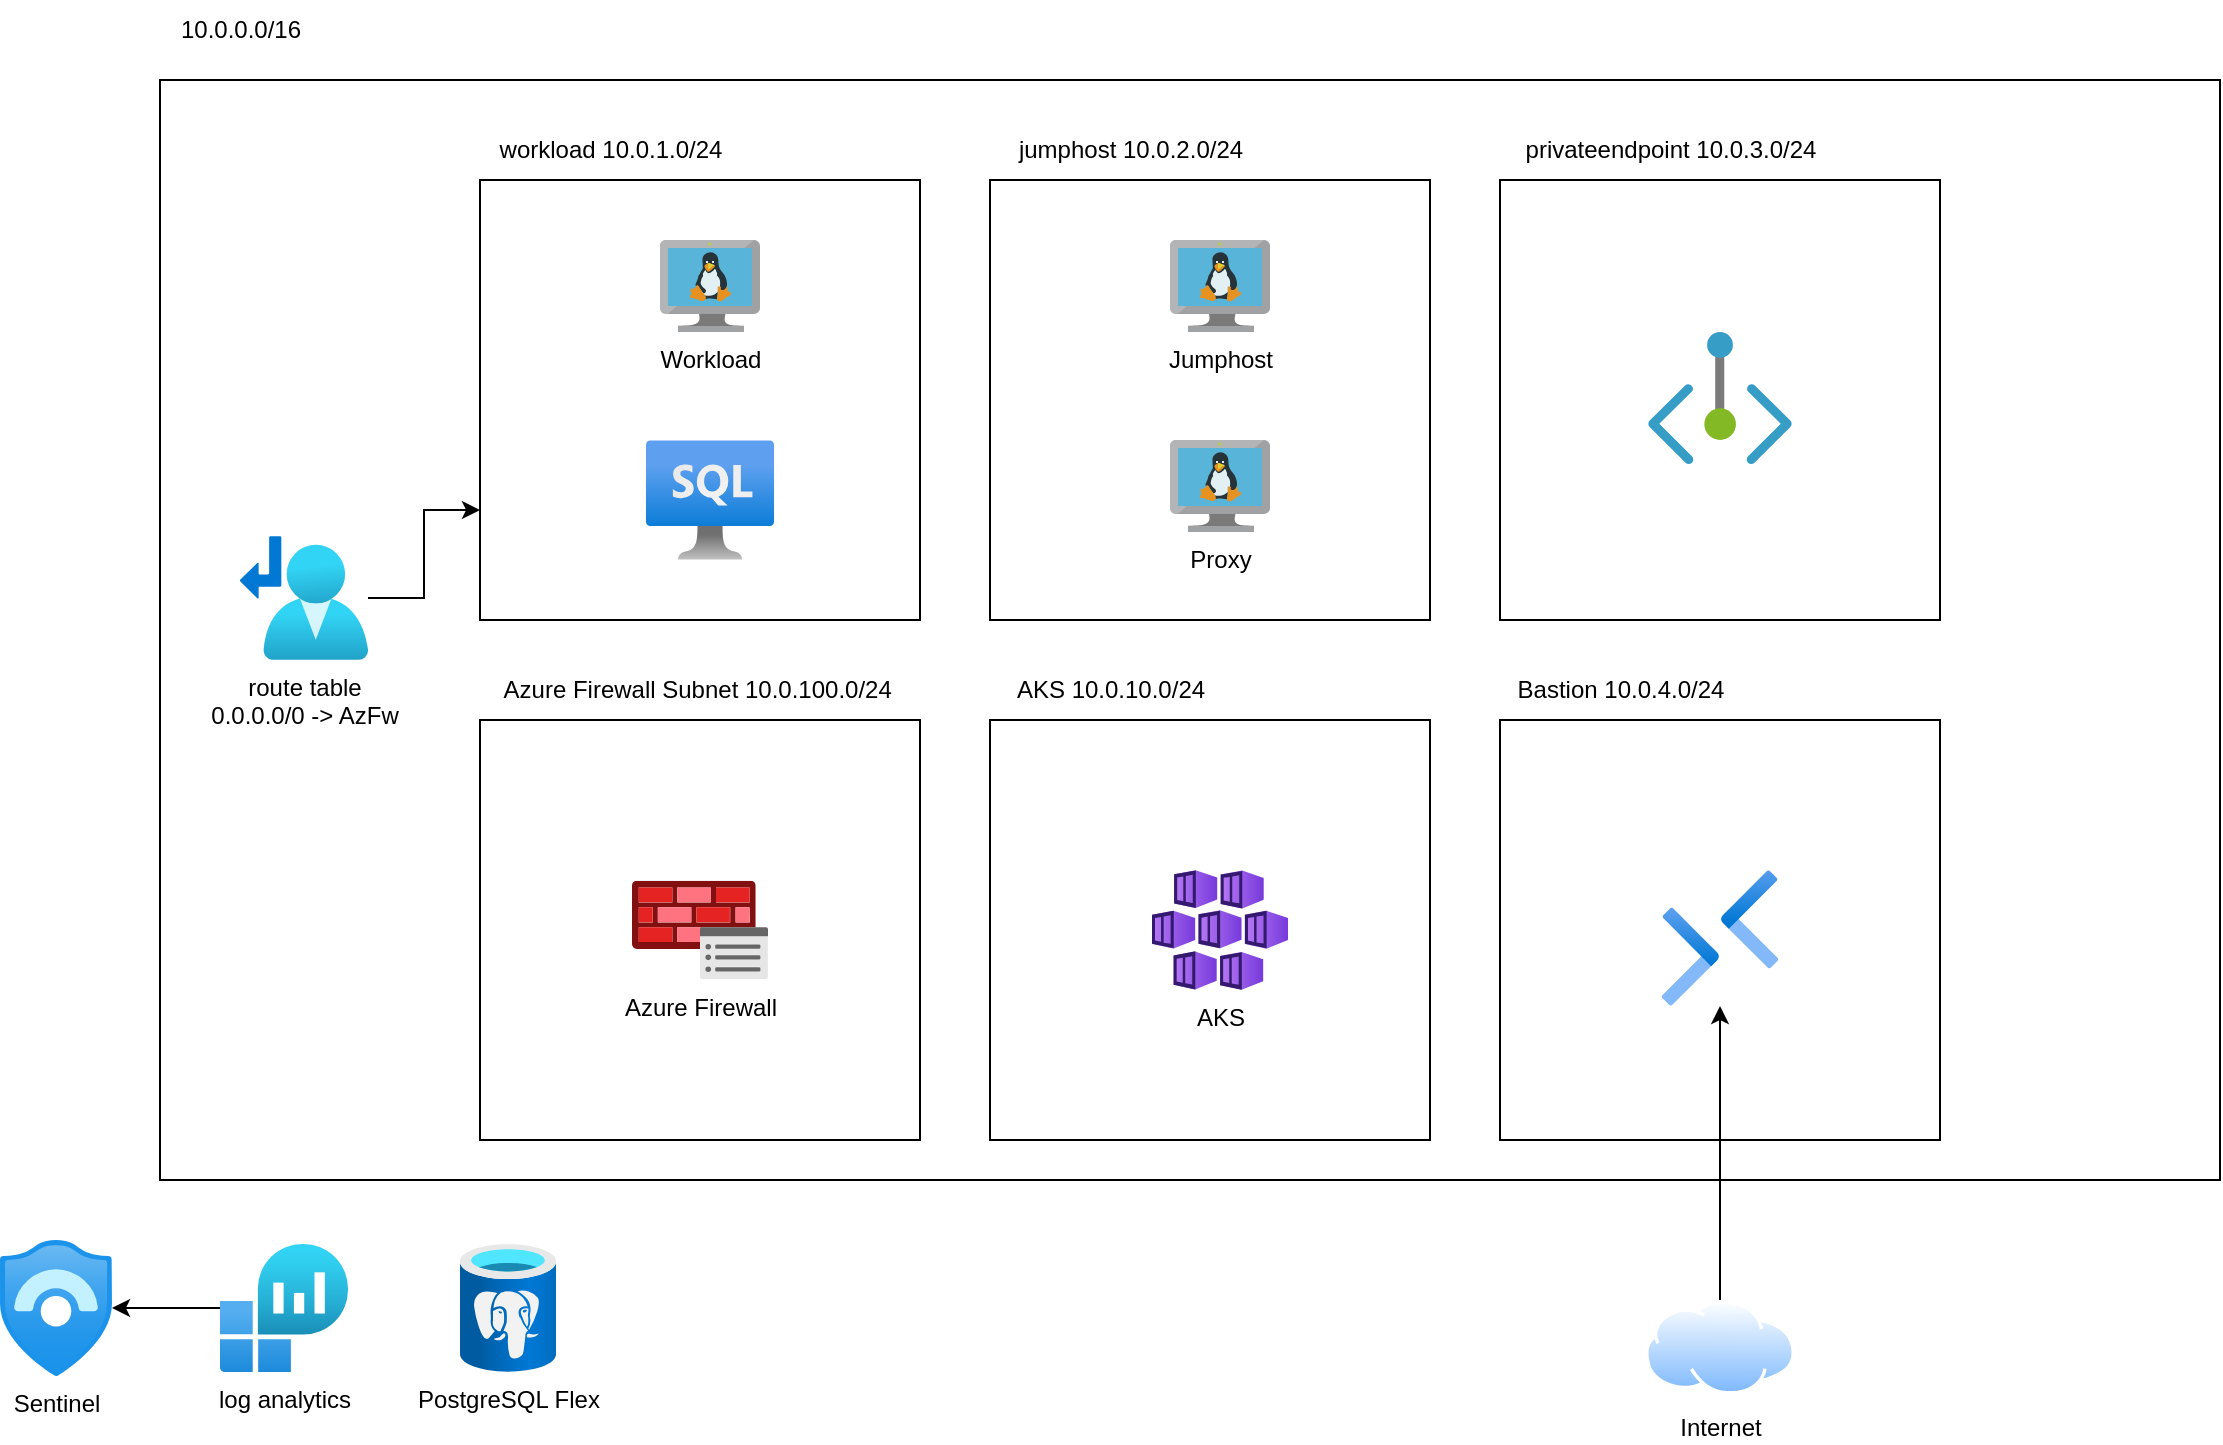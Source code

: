 <mxfile version="26.0.9">
  <diagram name="Page-1" id="2CaHUNN9MHWzc7x0fVJu">
    <mxGraphModel dx="2339" dy="819" grid="1" gridSize="10" guides="1" tooltips="1" connect="1" arrows="1" fold="1" page="1" pageScale="1" pageWidth="850" pageHeight="1100" math="0" shadow="0">
      <root>
        <mxCell id="0" />
        <mxCell id="1" parent="0" />
        <mxCell id="DaKFa5Kbx9uWsQDAohir-1" value="" style="rounded=0;whiteSpace=wrap;html=1;" parent="1" vertex="1">
          <mxGeometry x="10" y="230" width="1030" height="550" as="geometry" />
        </mxCell>
        <mxCell id="DaKFa5Kbx9uWsQDAohir-2" value="10.0.0.0/16" style="text;html=1;align=center;verticalAlign=middle;resizable=0;points=[];autosize=1;strokeColor=none;fillColor=none;" parent="1" vertex="1">
          <mxGeometry x="10" y="190" width="80" height="30" as="geometry" />
        </mxCell>
        <mxCell id="DaKFa5Kbx9uWsQDAohir-3" value="" style="rounded=0;whiteSpace=wrap;html=1;" parent="1" vertex="1">
          <mxGeometry x="170" y="280" width="220" height="220" as="geometry" />
        </mxCell>
        <mxCell id="DaKFa5Kbx9uWsQDAohir-4" value="workload 10.0.1.0/24" style="text;html=1;align=center;verticalAlign=middle;resizable=0;points=[];autosize=1;strokeColor=none;fillColor=none;" parent="1" vertex="1">
          <mxGeometry x="170" y="250" width="130" height="30" as="geometry" />
        </mxCell>
        <mxCell id="DaKFa5Kbx9uWsQDAohir-5" value="jumphost 10.0.2.0/24" style="text;html=1;align=center;verticalAlign=middle;resizable=0;points=[];autosize=1;strokeColor=none;fillColor=none;" parent="1" vertex="1">
          <mxGeometry x="425" y="250" width="140" height="30" as="geometry" />
        </mxCell>
        <mxCell id="DaKFa5Kbx9uWsQDAohir-6" value="" style="rounded=0;whiteSpace=wrap;html=1;" parent="1" vertex="1">
          <mxGeometry x="425" y="280" width="220" height="220" as="geometry" />
        </mxCell>
        <mxCell id="DaKFa5Kbx9uWsQDAohir-7" value="" style="rounded=0;whiteSpace=wrap;html=1;" parent="1" vertex="1">
          <mxGeometry x="170" y="550" width="220" height="210" as="geometry" />
        </mxCell>
        <mxCell id="DaKFa5Kbx9uWsQDAohir-8" value="Azure Firewall Subnet 10.0.100.0/24&amp;nbsp;" style="text;html=1;align=center;verticalAlign=middle;resizable=0;points=[];autosize=1;strokeColor=none;fillColor=none;" parent="1" vertex="1">
          <mxGeometry x="170" y="520" width="220" height="30" as="geometry" />
        </mxCell>
        <mxCell id="DaKFa5Kbx9uWsQDAohir-9" value="Azure Firewall" style="image;aspect=fixed;html=1;points=[];align=center;fontSize=12;image=img/lib/azure2/networking/Azure_Firewall_Policy.svg;" parent="1" vertex="1">
          <mxGeometry x="246" y="630.34" width="68" height="49.32" as="geometry" />
        </mxCell>
        <mxCell id="rgLwlHopBtlB1MzYajcf-1" style="edgeStyle=orthogonalEdgeStyle;rounded=0;orthogonalLoop=1;jettySize=auto;html=1;entryX=0;entryY=0.75;entryDx=0;entryDy=0;" parent="1" source="DaKFa5Kbx9uWsQDAohir-10" target="DaKFa5Kbx9uWsQDAohir-3" edge="1">
          <mxGeometry relative="1" as="geometry" />
        </mxCell>
        <mxCell id="DaKFa5Kbx9uWsQDAohir-10" value="route table&lt;div&gt;0.0.0.0/0 -&amp;gt; AzFw&lt;/div&gt;" style="image;aspect=fixed;html=1;points=[];align=center;fontSize=12;image=img/lib/azure2/networking/Route_Tables.svg;" parent="1" vertex="1">
          <mxGeometry x="50" y="458" width="64" height="62" as="geometry" />
        </mxCell>
        <mxCell id="ox5uj028hgT8SvkNc605-3" style="edgeStyle=orthogonalEdgeStyle;rounded=0;orthogonalLoop=1;jettySize=auto;html=1;" edge="1" parent="1" source="DaKFa5Kbx9uWsQDAohir-11" target="ox5uj028hgT8SvkNc605-2">
          <mxGeometry relative="1" as="geometry" />
        </mxCell>
        <mxCell id="DaKFa5Kbx9uWsQDAohir-11" value="log analytics" style="image;aspect=fixed;html=1;points=[];align=center;fontSize=12;image=img/lib/azure2/analytics/Log_Analytics_Workspaces.svg;" parent="1" vertex="1">
          <mxGeometry x="40" y="812" width="64" height="64" as="geometry" />
        </mxCell>
        <mxCell id="DaKFa5Kbx9uWsQDAohir-12" value="PostgreSQL Flex" style="image;aspect=fixed;html=1;points=[];align=center;fontSize=12;image=img/lib/azure2/databases/Azure_Database_PostgreSQL_Server.svg;" parent="1" vertex="1">
          <mxGeometry x="160" y="812" width="48" height="64" as="geometry" />
        </mxCell>
        <mxCell id="DaKFa5Kbx9uWsQDAohir-13" value="Workload" style="image;sketch=0;aspect=fixed;html=1;points=[];align=center;fontSize=12;image=img/lib/mscae/VM_Linux.svg;" parent="1" vertex="1">
          <mxGeometry x="260" y="310" width="50" height="46" as="geometry" />
        </mxCell>
        <mxCell id="DaKFa5Kbx9uWsQDAohir-14" value="Jumphost" style="image;sketch=0;aspect=fixed;html=1;points=[];align=center;fontSize=12;image=img/lib/mscae/VM_Linux.svg;" parent="1" vertex="1">
          <mxGeometry x="515" y="310" width="50" height="46" as="geometry" />
        </mxCell>
        <mxCell id="DaKFa5Kbx9uWsQDAohir-15" value="Proxy" style="image;sketch=0;aspect=fixed;html=1;points=[];align=center;fontSize=12;image=img/lib/mscae/VM_Linux.svg;" parent="1" vertex="1">
          <mxGeometry x="515" y="410" width="50" height="46" as="geometry" />
        </mxCell>
        <mxCell id="gS0KEHWhO_-ok8fZvNKi-1" value="AKS 10.0.10.0/24" style="text;html=1;align=center;verticalAlign=middle;resizable=0;points=[];autosize=1;strokeColor=none;fillColor=none;" parent="1" vertex="1">
          <mxGeometry x="425" y="520" width="120" height="30" as="geometry" />
        </mxCell>
        <mxCell id="gS0KEHWhO_-ok8fZvNKi-2" value="" style="rounded=0;whiteSpace=wrap;html=1;" parent="1" vertex="1">
          <mxGeometry x="425" y="550" width="220" height="210" as="geometry" />
        </mxCell>
        <mxCell id="gS0KEHWhO_-ok8fZvNKi-3" value="AKS" style="image;aspect=fixed;html=1;points=[];align=center;fontSize=12;image=img/lib/azure2/containers/Kubernetes_Services.svg;" parent="1" vertex="1">
          <mxGeometry x="506" y="625" width="68" height="60" as="geometry" />
        </mxCell>
        <mxCell id="gS0KEHWhO_-ok8fZvNKi-4" value="" style="rounded=0;whiteSpace=wrap;html=1;" parent="1" vertex="1">
          <mxGeometry x="680" y="280" width="220" height="220" as="geometry" />
        </mxCell>
        <mxCell id="gS0KEHWhO_-ok8fZvNKi-5" value="privateendpoint 10.0.3.0/24" style="text;html=1;align=center;verticalAlign=middle;resizable=0;points=[];autosize=1;strokeColor=none;fillColor=none;" parent="1" vertex="1">
          <mxGeometry x="680" y="250" width="170" height="30" as="geometry" />
        </mxCell>
        <mxCell id="gS0KEHWhO_-ok8fZvNKi-6" value="" style="image;aspect=fixed;html=1;points=[];align=center;fontSize=12;image=img/lib/azure2/networking/Private_Endpoint.svg;" parent="1" vertex="1">
          <mxGeometry x="754" y="356" width="72" height="66" as="geometry" />
        </mxCell>
        <mxCell id="ox5uj028hgT8SvkNc605-1" value="" style="image;aspect=fixed;html=1;points=[];align=center;fontSize=12;image=img/lib/azure2/databases/Azure_SQL_VM.svg;" vertex="1" parent="1">
          <mxGeometry x="253" y="410" width="64" height="60" as="geometry" />
        </mxCell>
        <mxCell id="ox5uj028hgT8SvkNc605-2" value="Sentinel" style="image;aspect=fixed;html=1;points=[];align=center;fontSize=12;image=img/lib/azure2/security/Azure_Sentinel.svg;" vertex="1" parent="1">
          <mxGeometry x="-70" y="810" width="56.0" height="68" as="geometry" />
        </mxCell>
        <mxCell id="ox5uj028hgT8SvkNc605-5" value="" style="rounded=0;whiteSpace=wrap;html=1;" vertex="1" parent="1">
          <mxGeometry x="680" y="550" width="220" height="210" as="geometry" />
        </mxCell>
        <mxCell id="ox5uj028hgT8SvkNc605-6" value="Bastion 10.0.4.0/24" style="text;html=1;align=center;verticalAlign=middle;resizable=0;points=[];autosize=1;strokeColor=none;fillColor=none;" vertex="1" parent="1">
          <mxGeometry x="675" y="520" width="130" height="30" as="geometry" />
        </mxCell>
        <mxCell id="ox5uj028hgT8SvkNc605-7" value="" style="image;aspect=fixed;html=1;points=[];align=center;fontSize=12;image=img/lib/azure2/networking/Bastions.svg;" vertex="1" parent="1">
          <mxGeometry x="761" y="625" width="58.0" height="68" as="geometry" />
        </mxCell>
        <mxCell id="ox5uj028hgT8SvkNc605-9" style="edgeStyle=orthogonalEdgeStyle;rounded=0;orthogonalLoop=1;jettySize=auto;html=1;" edge="1" parent="1" source="ox5uj028hgT8SvkNc605-8" target="ox5uj028hgT8SvkNc605-7">
          <mxGeometry relative="1" as="geometry" />
        </mxCell>
        <mxCell id="ox5uj028hgT8SvkNc605-8" value="Internet" style="image;aspect=fixed;perimeter=ellipsePerimeter;html=1;align=center;shadow=0;dashed=0;spacingTop=3;image=img/lib/active_directory/internet_cloud.svg;" vertex="1" parent="1">
          <mxGeometry x="752.5" y="840" width="75" height="47.25" as="geometry" />
        </mxCell>
      </root>
    </mxGraphModel>
  </diagram>
</mxfile>

